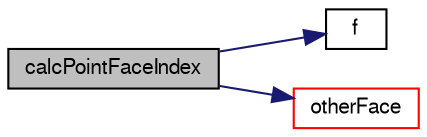 digraph "calcPointFaceIndex"
{
  bgcolor="transparent";
  edge [fontname="FreeSans",fontsize="10",labelfontname="FreeSans",labelfontsize="10"];
  node [fontname="FreeSans",fontsize="10",shape=record];
  rankdir="LR";
  Node856 [label="calcPointFaceIndex",height=0.2,width=0.4,color="black", fillcolor="grey75", style="filled", fontcolor="black"];
  Node856 -> Node857 [color="midnightblue",fontsize="10",style="solid",fontname="FreeSans"];
  Node857 [label="f",height=0.2,width=0.4,color="black",URL="$a17900.html#a888be93833ac7a23170555c69c690288"];
  Node856 -> Node858 [color="midnightblue",fontsize="10",style="solid",fontname="FreeSans"];
  Node858 [label="otherFace",height=0.2,width=0.4,color="red",URL="$a27166.html#ad607566cb781420b5f7c2bb93b0fe4f7",tooltip="Given start,end of edge lookup both faces sharing it and return. "];
}
